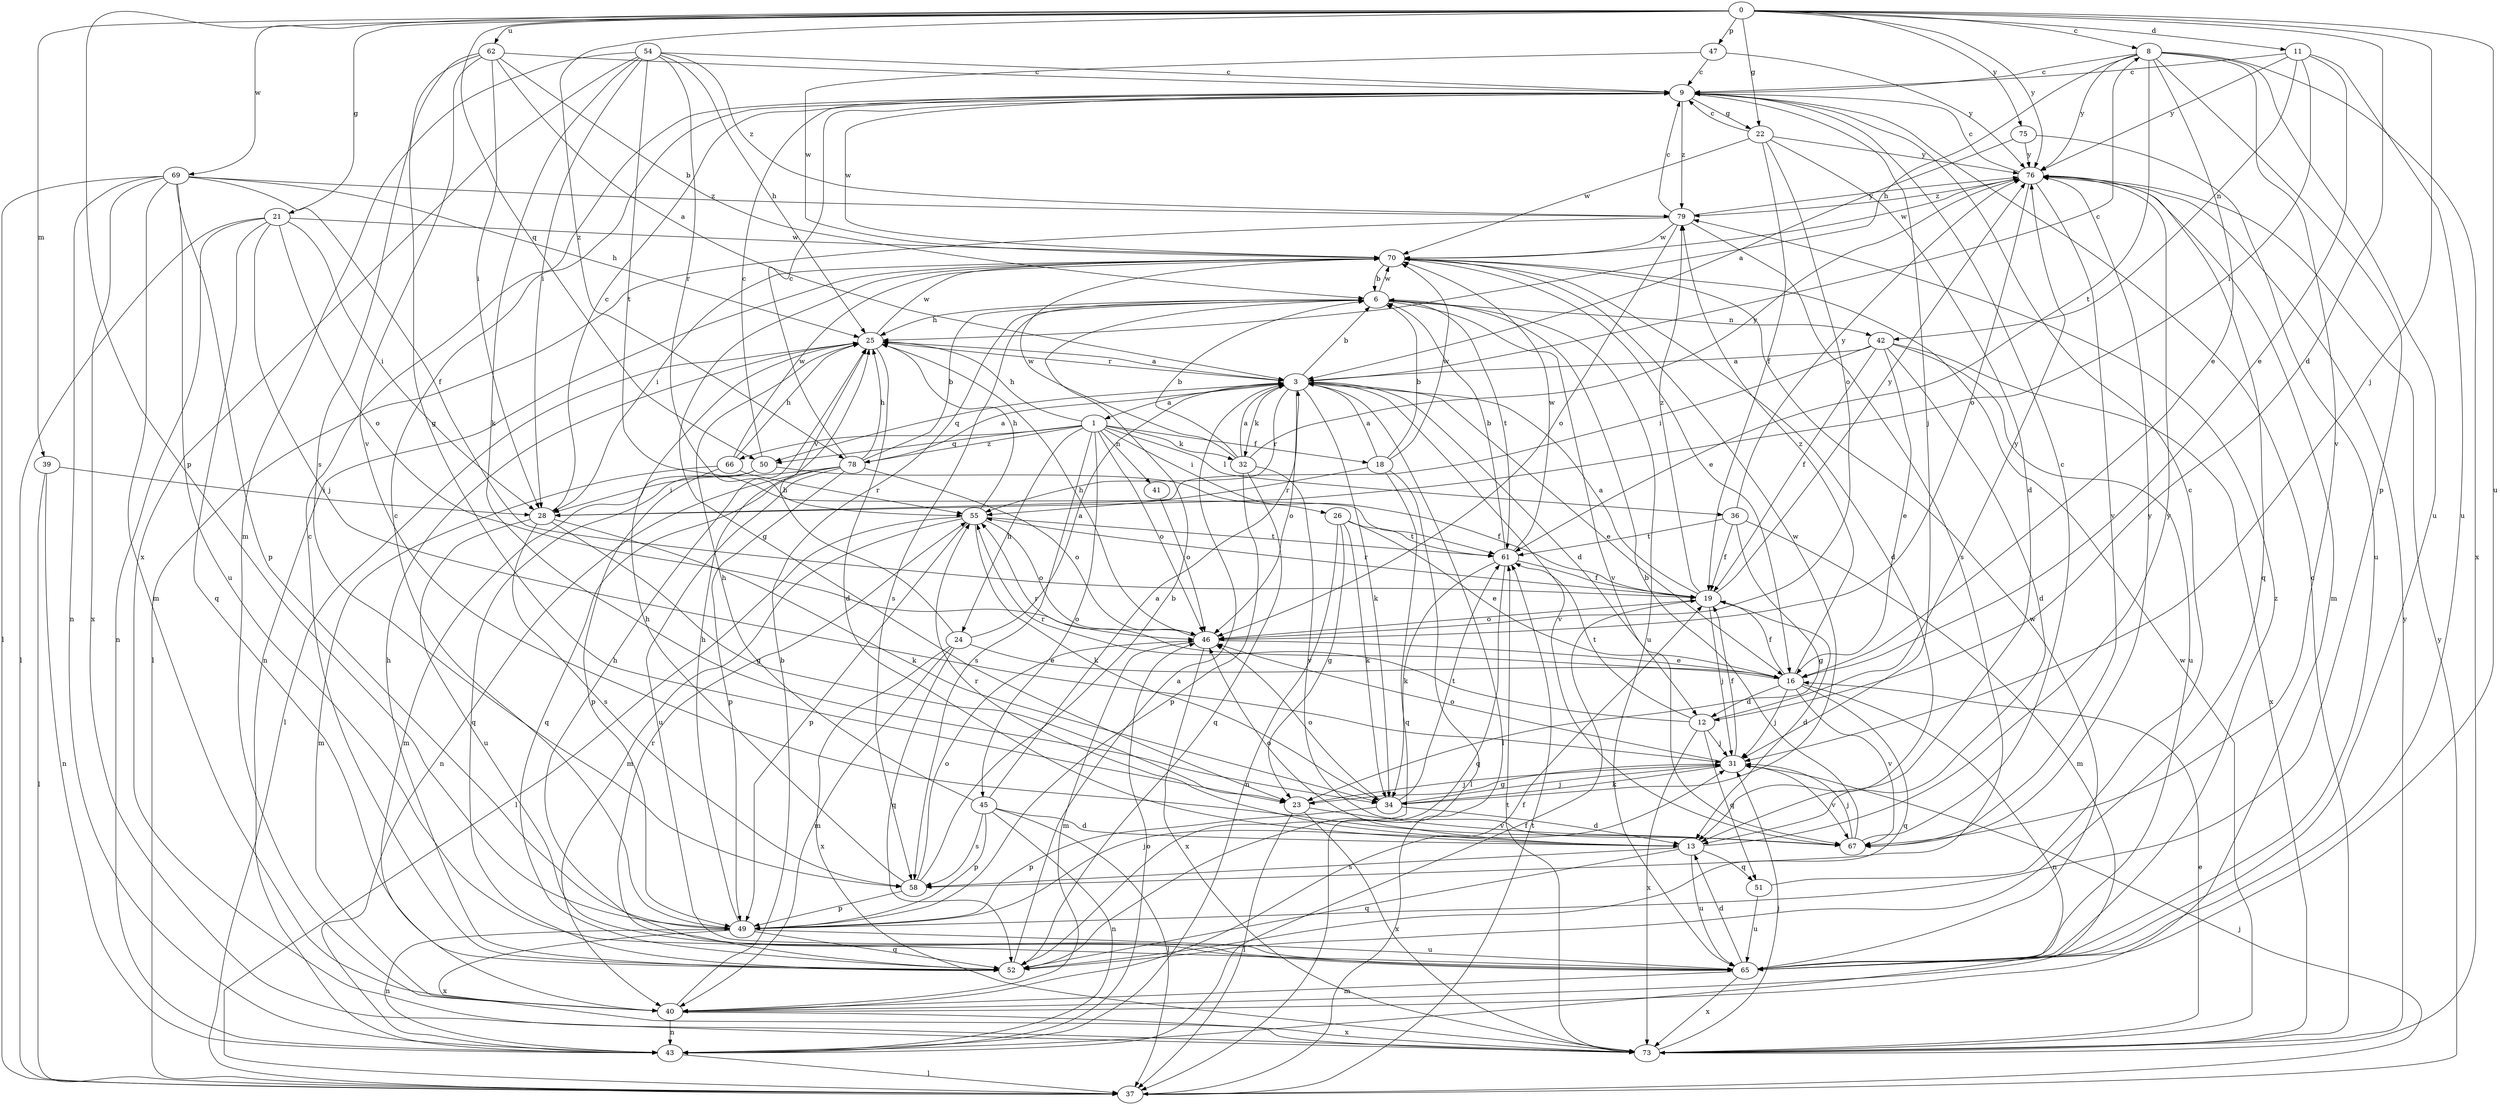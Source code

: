 strict digraph  {
0;
1;
3;
6;
8;
9;
11;
12;
13;
16;
18;
19;
21;
22;
23;
24;
25;
26;
28;
31;
32;
34;
36;
37;
39;
40;
41;
42;
43;
45;
46;
47;
49;
50;
51;
52;
54;
55;
58;
61;
62;
65;
66;
67;
69;
70;
73;
75;
76;
78;
79;
0 -> 8  [label=c];
0 -> 11  [label=d];
0 -> 12  [label=d];
0 -> 21  [label=g];
0 -> 22  [label=g];
0 -> 31  [label=j];
0 -> 39  [label=m];
0 -> 47  [label=p];
0 -> 49  [label=p];
0 -> 50  [label=q];
0 -> 62  [label=u];
0 -> 65  [label=u];
0 -> 69  [label=w];
0 -> 75  [label=y];
0 -> 76  [label=y];
0 -> 78  [label=z];
1 -> 18  [label=f];
1 -> 24  [label=h];
1 -> 25  [label=h];
1 -> 26  [label=i];
1 -> 32  [label=k];
1 -> 36  [label=l];
1 -> 41  [label=n];
1 -> 45  [label=o];
1 -> 46  [label=o];
1 -> 50  [label=q];
1 -> 58  [label=s];
1 -> 66  [label=v];
1 -> 78  [label=z];
3 -> 1  [label=a];
3 -> 6  [label=b];
3 -> 8  [label=c];
3 -> 12  [label=d];
3 -> 16  [label=e];
3 -> 25  [label=r];
3 -> 32  [label=k];
3 -> 34  [label=k];
3 -> 37  [label=l];
3 -> 46  [label=o];
3 -> 50  [label=q];
3 -> 55  [label=r];
3 -> 67  [label=v];
6 -> 25  [label=h];
6 -> 42  [label=n];
6 -> 58  [label=s];
6 -> 61  [label=t];
6 -> 65  [label=u];
6 -> 67  [label=v];
6 -> 70  [label=w];
8 -> 9  [label=c];
8 -> 16  [label=e];
8 -> 25  [label=h];
8 -> 49  [label=p];
8 -> 61  [label=t];
8 -> 65  [label=u];
8 -> 67  [label=v];
8 -> 73  [label=x];
8 -> 76  [label=y];
9 -> 22  [label=g];
9 -> 31  [label=j];
9 -> 70  [label=w];
9 -> 79  [label=z];
11 -> 9  [label=c];
11 -> 16  [label=e];
11 -> 28  [label=i];
11 -> 42  [label=n];
11 -> 65  [label=u];
11 -> 76  [label=y];
12 -> 31  [label=j];
12 -> 51  [label=q];
12 -> 55  [label=r];
12 -> 61  [label=t];
12 -> 73  [label=x];
12 -> 76  [label=y];
13 -> 46  [label=o];
13 -> 51  [label=q];
13 -> 52  [label=q];
13 -> 55  [label=r];
13 -> 58  [label=s];
13 -> 65  [label=u];
13 -> 76  [label=y];
16 -> 12  [label=d];
16 -> 19  [label=f];
16 -> 31  [label=j];
16 -> 43  [label=n];
16 -> 52  [label=q];
16 -> 55  [label=r];
16 -> 67  [label=v];
16 -> 79  [label=z];
18 -> 3  [label=a];
18 -> 6  [label=b];
18 -> 37  [label=l];
18 -> 52  [label=q];
18 -> 55  [label=r];
18 -> 70  [label=w];
19 -> 3  [label=a];
19 -> 13  [label=d];
19 -> 31  [label=j];
19 -> 46  [label=o];
19 -> 55  [label=r];
19 -> 76  [label=y];
19 -> 79  [label=z];
21 -> 28  [label=i];
21 -> 31  [label=j];
21 -> 37  [label=l];
21 -> 43  [label=n];
21 -> 46  [label=o];
21 -> 52  [label=q];
21 -> 70  [label=w];
22 -> 9  [label=c];
22 -> 13  [label=d];
22 -> 19  [label=f];
22 -> 46  [label=o];
22 -> 70  [label=w];
22 -> 76  [label=y];
23 -> 31  [label=j];
23 -> 37  [label=l];
23 -> 67  [label=v];
23 -> 73  [label=x];
24 -> 3  [label=a];
24 -> 16  [label=e];
24 -> 25  [label=h];
24 -> 40  [label=m];
24 -> 52  [label=q];
24 -> 73  [label=x];
25 -> 3  [label=a];
25 -> 13  [label=d];
25 -> 37  [label=l];
25 -> 70  [label=w];
26 -> 16  [label=e];
26 -> 23  [label=g];
26 -> 34  [label=k];
26 -> 43  [label=n];
26 -> 61  [label=t];
28 -> 9  [label=c];
28 -> 23  [label=g];
28 -> 34  [label=k];
28 -> 58  [label=s];
28 -> 65  [label=u];
31 -> 19  [label=f];
31 -> 23  [label=g];
31 -> 34  [label=k];
31 -> 46  [label=o];
31 -> 67  [label=v];
32 -> 3  [label=a];
32 -> 6  [label=b];
32 -> 49  [label=p];
32 -> 52  [label=q];
32 -> 67  [label=v];
32 -> 70  [label=w];
32 -> 76  [label=y];
34 -> 13  [label=d];
34 -> 31  [label=j];
34 -> 46  [label=o];
34 -> 49  [label=p];
34 -> 61  [label=t];
34 -> 70  [label=w];
36 -> 19  [label=f];
36 -> 23  [label=g];
36 -> 40  [label=m];
36 -> 61  [label=t];
36 -> 76  [label=y];
37 -> 31  [label=j];
37 -> 61  [label=t];
37 -> 76  [label=y];
39 -> 28  [label=i];
39 -> 37  [label=l];
39 -> 43  [label=n];
40 -> 6  [label=b];
40 -> 19  [label=f];
40 -> 43  [label=n];
40 -> 73  [label=x];
41 -> 46  [label=o];
42 -> 3  [label=a];
42 -> 13  [label=d];
42 -> 16  [label=e];
42 -> 19  [label=f];
42 -> 28  [label=i];
42 -> 65  [label=u];
42 -> 73  [label=x];
43 -> 19  [label=f];
43 -> 37  [label=l];
43 -> 46  [label=o];
45 -> 3  [label=a];
45 -> 13  [label=d];
45 -> 25  [label=h];
45 -> 37  [label=l];
45 -> 43  [label=n];
45 -> 49  [label=p];
45 -> 58  [label=s];
46 -> 16  [label=e];
46 -> 25  [label=h];
46 -> 40  [label=m];
46 -> 73  [label=x];
47 -> 9  [label=c];
47 -> 70  [label=w];
47 -> 76  [label=y];
49 -> 9  [label=c];
49 -> 25  [label=h];
49 -> 31  [label=j];
49 -> 43  [label=n];
49 -> 52  [label=q];
49 -> 65  [label=u];
49 -> 73  [label=x];
50 -> 9  [label=c];
50 -> 19  [label=f];
50 -> 40  [label=m];
50 -> 52  [label=q];
51 -> 9  [label=c];
51 -> 65  [label=u];
52 -> 3  [label=a];
52 -> 9  [label=c];
52 -> 25  [label=h];
52 -> 55  [label=r];
54 -> 9  [label=c];
54 -> 25  [label=h];
54 -> 28  [label=i];
54 -> 34  [label=k];
54 -> 40  [label=m];
54 -> 55  [label=r];
54 -> 61  [label=t];
54 -> 73  [label=x];
54 -> 79  [label=z];
55 -> 25  [label=h];
55 -> 34  [label=k];
55 -> 37  [label=l];
55 -> 40  [label=m];
55 -> 46  [label=o];
55 -> 49  [label=p];
55 -> 61  [label=t];
58 -> 6  [label=b];
58 -> 25  [label=h];
58 -> 46  [label=o];
58 -> 49  [label=p];
61 -> 6  [label=b];
61 -> 19  [label=f];
61 -> 34  [label=k];
61 -> 52  [label=q];
61 -> 70  [label=w];
62 -> 3  [label=a];
62 -> 6  [label=b];
62 -> 9  [label=c];
62 -> 23  [label=g];
62 -> 28  [label=i];
62 -> 58  [label=s];
62 -> 67  [label=v];
65 -> 13  [label=d];
65 -> 25  [label=h];
65 -> 40  [label=m];
65 -> 70  [label=w];
65 -> 73  [label=x];
65 -> 79  [label=z];
66 -> 25  [label=h];
66 -> 40  [label=m];
66 -> 49  [label=p];
66 -> 55  [label=r];
66 -> 70  [label=w];
67 -> 6  [label=b];
67 -> 9  [label=c];
67 -> 31  [label=j];
67 -> 76  [label=y];
69 -> 19  [label=f];
69 -> 25  [label=h];
69 -> 37  [label=l];
69 -> 40  [label=m];
69 -> 43  [label=n];
69 -> 49  [label=p];
69 -> 65  [label=u];
69 -> 73  [label=x];
69 -> 79  [label=z];
70 -> 6  [label=b];
70 -> 13  [label=d];
70 -> 16  [label=e];
70 -> 23  [label=g];
70 -> 28  [label=i];
70 -> 43  [label=n];
73 -> 9  [label=c];
73 -> 16  [label=e];
73 -> 31  [label=j];
73 -> 61  [label=t];
73 -> 70  [label=w];
73 -> 76  [label=y];
75 -> 3  [label=a];
75 -> 65  [label=u];
75 -> 76  [label=y];
76 -> 9  [label=c];
76 -> 40  [label=m];
76 -> 46  [label=o];
76 -> 52  [label=q];
76 -> 67  [label=v];
76 -> 70  [label=w];
76 -> 79  [label=z];
78 -> 3  [label=a];
78 -> 6  [label=b];
78 -> 9  [label=c];
78 -> 25  [label=h];
78 -> 28  [label=i];
78 -> 43  [label=n];
78 -> 46  [label=o];
78 -> 49  [label=p];
78 -> 52  [label=q];
78 -> 65  [label=u];
79 -> 9  [label=c];
79 -> 37  [label=l];
79 -> 46  [label=o];
79 -> 58  [label=s];
79 -> 70  [label=w];
79 -> 76  [label=y];
}
